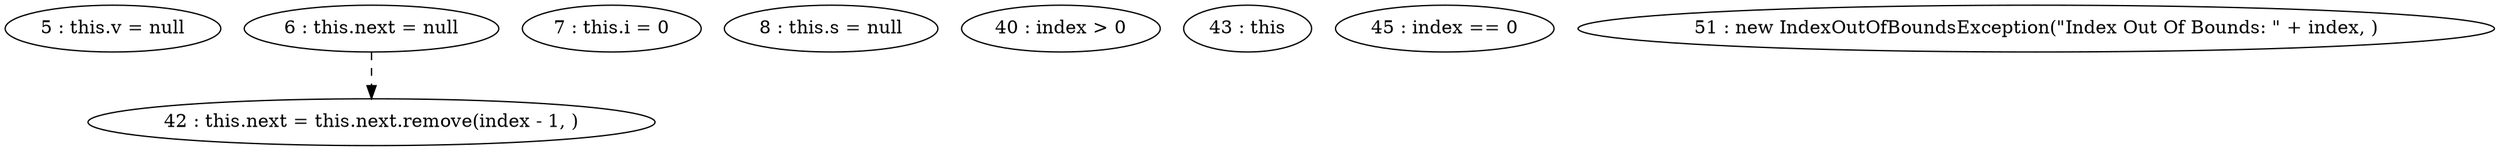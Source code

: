 digraph G {
"5 : this.v = null"
"6 : this.next = null"
"6 : this.next = null" -> "42 : this.next = this.next.remove(index - 1, )" [style=dashed]
"7 : this.i = 0"
"8 : this.s = null"
"40 : index > 0"
"42 : this.next = this.next.remove(index - 1, )"
"43 : this"
"45 : index == 0"
"51 : new IndexOutOfBoundsException(\"Index Out Of Bounds: \" + index, )"
}
